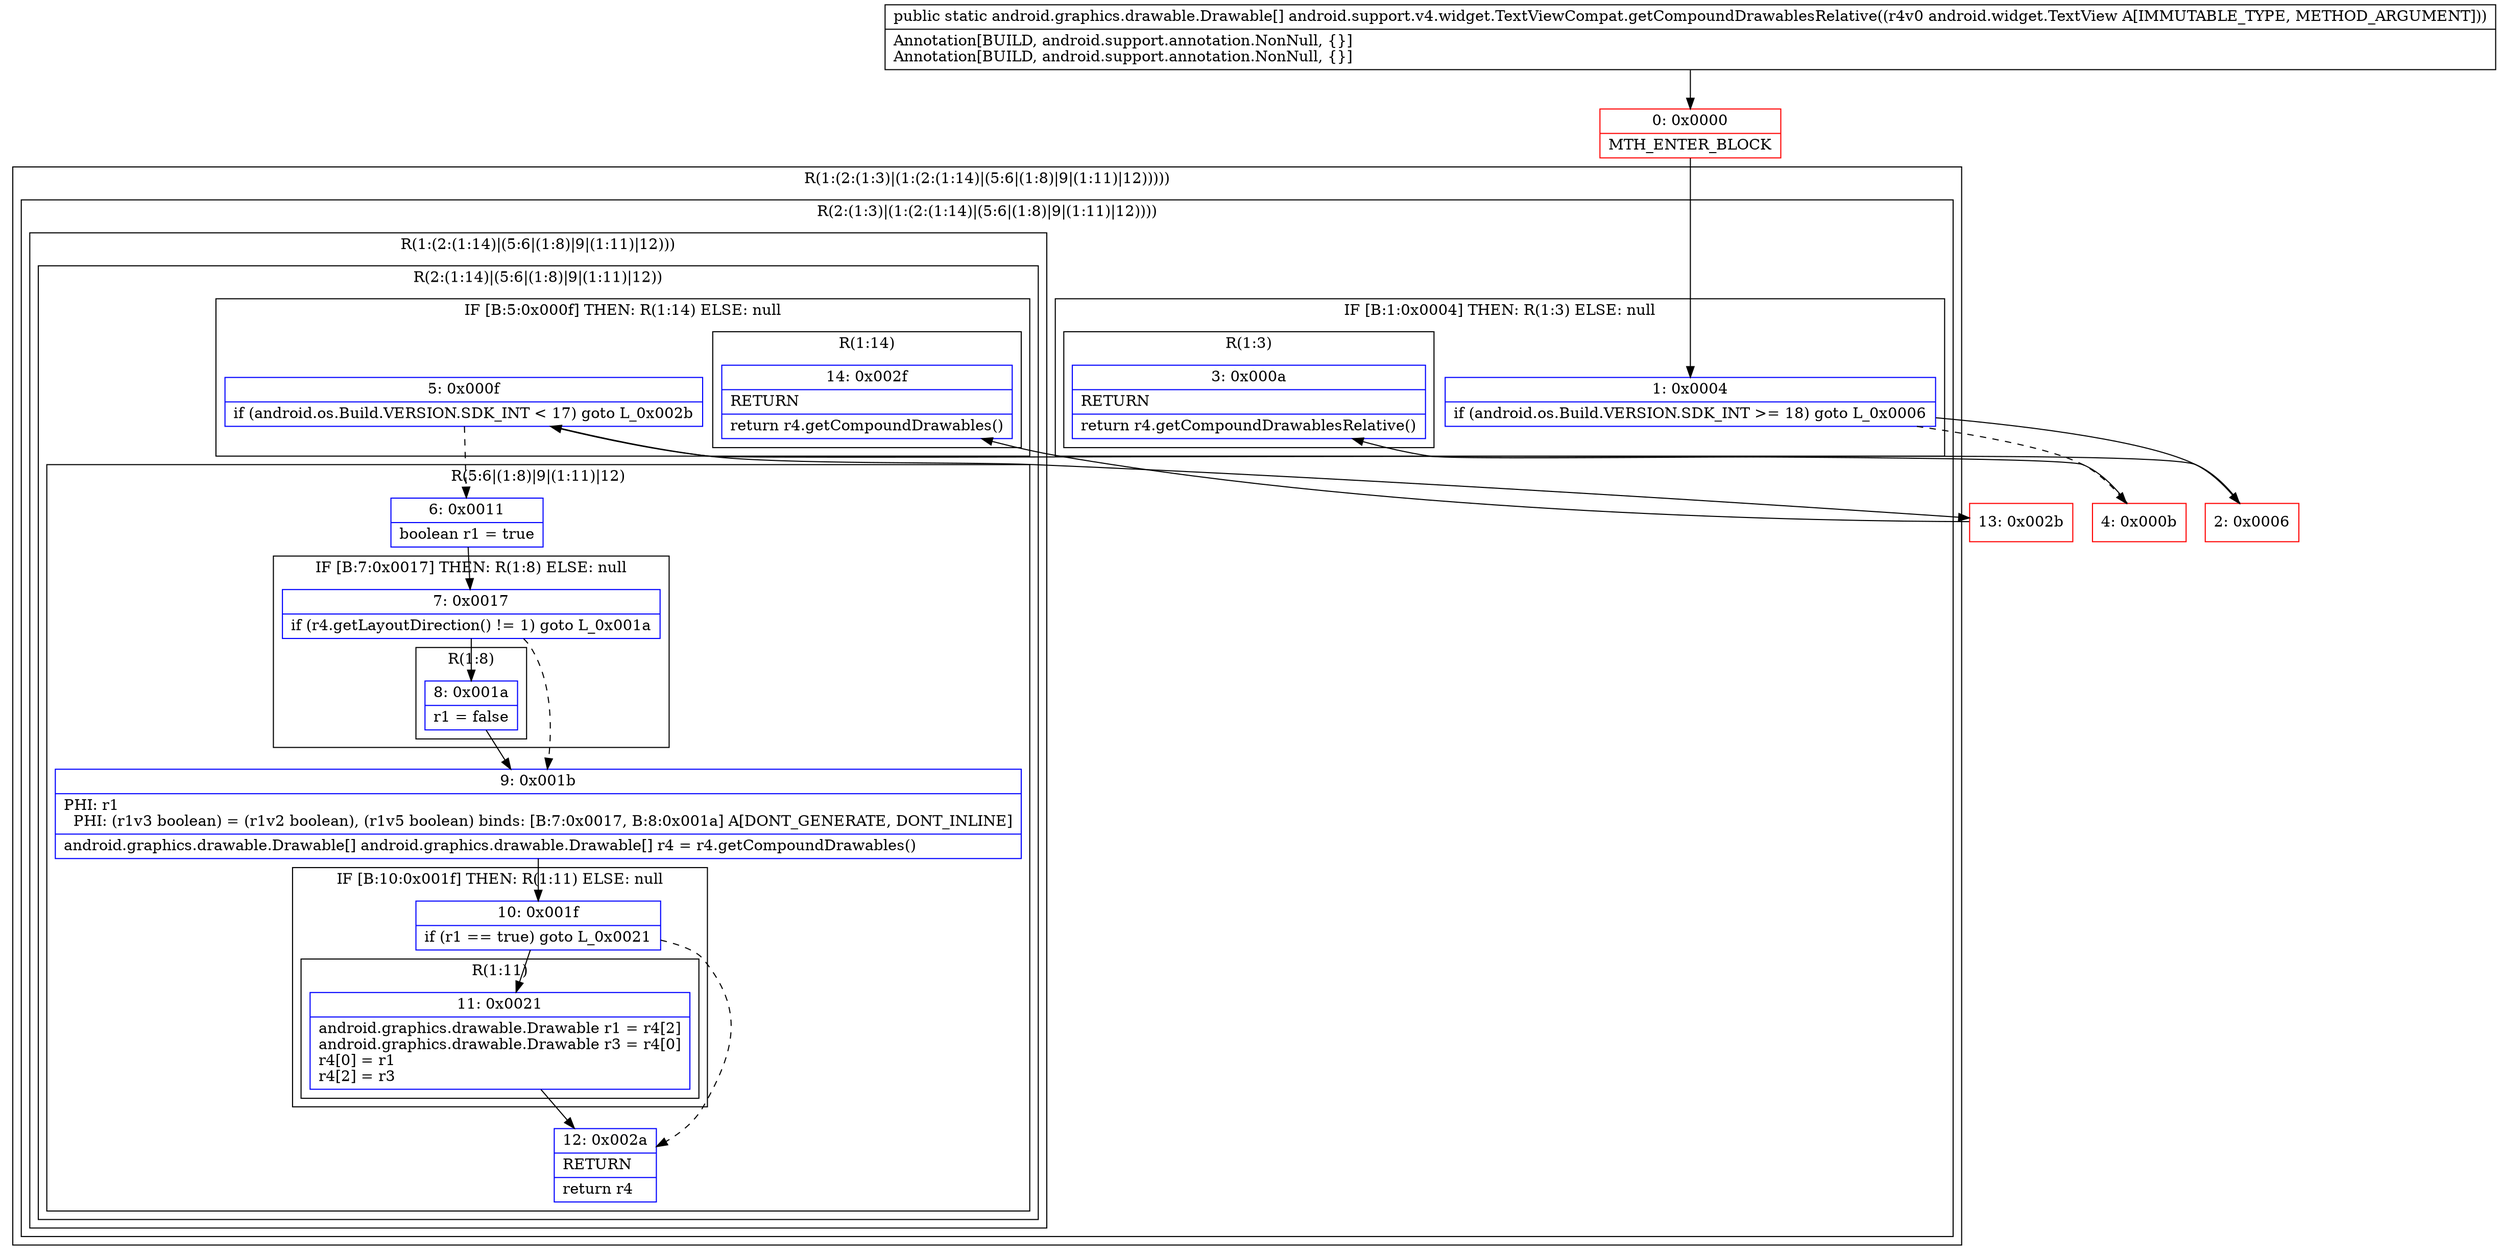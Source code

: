 digraph "CFG forandroid.support.v4.widget.TextViewCompat.getCompoundDrawablesRelative(Landroid\/widget\/TextView;)[Landroid\/graphics\/drawable\/Drawable;" {
subgraph cluster_Region_402443387 {
label = "R(1:(2:(1:3)|(1:(2:(1:14)|(5:6|(1:8)|9|(1:11)|12)))))";
node [shape=record,color=blue];
subgraph cluster_Region_644369643 {
label = "R(2:(1:3)|(1:(2:(1:14)|(5:6|(1:8)|9|(1:11)|12))))";
node [shape=record,color=blue];
subgraph cluster_IfRegion_113550184 {
label = "IF [B:1:0x0004] THEN: R(1:3) ELSE: null";
node [shape=record,color=blue];
Node_1 [shape=record,label="{1\:\ 0x0004|if (android.os.Build.VERSION.SDK_INT \>= 18) goto L_0x0006\l}"];
subgraph cluster_Region_1893120337 {
label = "R(1:3)";
node [shape=record,color=blue];
Node_3 [shape=record,label="{3\:\ 0x000a|RETURN\l|return r4.getCompoundDrawablesRelative()\l}"];
}
}
subgraph cluster_Region_28847140 {
label = "R(1:(2:(1:14)|(5:6|(1:8)|9|(1:11)|12)))";
node [shape=record,color=blue];
subgraph cluster_Region_1708341228 {
label = "R(2:(1:14)|(5:6|(1:8)|9|(1:11)|12))";
node [shape=record,color=blue];
subgraph cluster_IfRegion_1177487325 {
label = "IF [B:5:0x000f] THEN: R(1:14) ELSE: null";
node [shape=record,color=blue];
Node_5 [shape=record,label="{5\:\ 0x000f|if (android.os.Build.VERSION.SDK_INT \< 17) goto L_0x002b\l}"];
subgraph cluster_Region_58073720 {
label = "R(1:14)";
node [shape=record,color=blue];
Node_14 [shape=record,label="{14\:\ 0x002f|RETURN\l|return r4.getCompoundDrawables()\l}"];
}
}
subgraph cluster_Region_672250472 {
label = "R(5:6|(1:8)|9|(1:11)|12)";
node [shape=record,color=blue];
Node_6 [shape=record,label="{6\:\ 0x0011|boolean r1 = true\l}"];
subgraph cluster_IfRegion_1131411262 {
label = "IF [B:7:0x0017] THEN: R(1:8) ELSE: null";
node [shape=record,color=blue];
Node_7 [shape=record,label="{7\:\ 0x0017|if (r4.getLayoutDirection() != 1) goto L_0x001a\l}"];
subgraph cluster_Region_1012067362 {
label = "R(1:8)";
node [shape=record,color=blue];
Node_8 [shape=record,label="{8\:\ 0x001a|r1 = false\l}"];
}
}
Node_9 [shape=record,label="{9\:\ 0x001b|PHI: r1 \l  PHI: (r1v3 boolean) = (r1v2 boolean), (r1v5 boolean) binds: [B:7:0x0017, B:8:0x001a] A[DONT_GENERATE, DONT_INLINE]\l|android.graphics.drawable.Drawable[] android.graphics.drawable.Drawable[] r4 = r4.getCompoundDrawables()\l}"];
subgraph cluster_IfRegion_402621700 {
label = "IF [B:10:0x001f] THEN: R(1:11) ELSE: null";
node [shape=record,color=blue];
Node_10 [shape=record,label="{10\:\ 0x001f|if (r1 == true) goto L_0x0021\l}"];
subgraph cluster_Region_1679145297 {
label = "R(1:11)";
node [shape=record,color=blue];
Node_11 [shape=record,label="{11\:\ 0x0021|android.graphics.drawable.Drawable r1 = r4[2]\landroid.graphics.drawable.Drawable r3 = r4[0]\lr4[0] = r1\lr4[2] = r3\l}"];
}
}
Node_12 [shape=record,label="{12\:\ 0x002a|RETURN\l|return r4\l}"];
}
}
}
}
}
Node_0 [shape=record,color=red,label="{0\:\ 0x0000|MTH_ENTER_BLOCK\l}"];
Node_2 [shape=record,color=red,label="{2\:\ 0x0006}"];
Node_4 [shape=record,color=red,label="{4\:\ 0x000b}"];
Node_13 [shape=record,color=red,label="{13\:\ 0x002b}"];
MethodNode[shape=record,label="{public static android.graphics.drawable.Drawable[] android.support.v4.widget.TextViewCompat.getCompoundDrawablesRelative((r4v0 android.widget.TextView A[IMMUTABLE_TYPE, METHOD_ARGUMENT]))  | Annotation[BUILD, android.support.annotation.NonNull, \{\}]\lAnnotation[BUILD, android.support.annotation.NonNull, \{\}]\l}"];
MethodNode -> Node_0;
Node_1 -> Node_2;
Node_1 -> Node_4[style=dashed];
Node_5 -> Node_6[style=dashed];
Node_5 -> Node_13;
Node_6 -> Node_7;
Node_7 -> Node_8;
Node_7 -> Node_9[style=dashed];
Node_8 -> Node_9;
Node_9 -> Node_10;
Node_10 -> Node_11;
Node_10 -> Node_12[style=dashed];
Node_11 -> Node_12;
Node_0 -> Node_1;
Node_2 -> Node_3;
Node_4 -> Node_5;
Node_13 -> Node_14;
}

